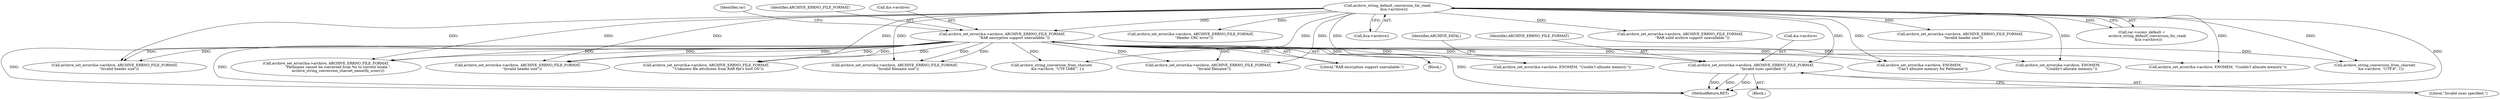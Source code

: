 digraph "0_libarchive_5562545b5562f6d12a4ef991fae158bf4ccf92b6@pointer" {
"1000560" [label="(Call,archive_set_error(&a->archive, ARCHIVE_ERRNO_FILE_FORMAT,\n                      \"Invalid sizes specified.\"))"];
"1000471" [label="(Call,archive_set_error(&a->archive, ARCHIVE_ERRNO_FILE_FORMAT,\n                      \"RAR encryption support unavailable.\"))"];
"1000173" [label="(Call,archive_string_default_conversion_for_read(\n            &(a->archive)))"];
"1000560" [label="(Call,archive_set_error(&a->archive, ARCHIVE_ERRNO_FILE_FORMAT,\n                      \"Invalid sizes specified.\"))"];
"1000173" [label="(Call,archive_string_default_conversion_for_read(\n            &(a->archive)))"];
"1001288" [label="(Call,archive_set_error(&a->archive, ENOMEM, \"Couldn't allocate memory.\"))"];
"1000400" [label="(Call,archive_set_error(&a->archive, ARCHIVE_ERRNO_FILE_FORMAT,\n      \"Header CRC error\"))"];
"1001383" [label="(Call,archive_set_error(&a->archive, ARCHIVE_ERRNO_FILE_FORMAT,\n        \"Invalid header size\"))"];
"1000477" [label="(Literal,\"RAR encryption support unavailable.\")"];
"1000932" [label="(Call,archive_set_error(&a->archive, ARCHIVE_ERRNO_FILE_FORMAT,\n          \"Invalid filename\"))"];
"1000476" [label="(Identifier,ARCHIVE_ERRNO_FILE_FORMAT)"];
"1000568" [label="(Identifier,ARCHIVE_FATAL)"];
"1001350" [label="(Call,archive_set_error(&a->archive, ARCHIVE_ERRNO_FILE_FORMAT,\n        \"Invalid header size\"))"];
"1000565" [label="(Identifier,ARCHIVE_ERRNO_FILE_FORMAT)"];
"1000963" [label="(Call,archive_string_conversion_from_charset(\n           &a->archive, \"UTF-16BE\", 1))"];
"1000174" [label="(Call,&(a->archive))"];
"1001144" [label="(Call,archive_set_error(&a->archive, ENOMEM, \"Couldn't allocate memory.\"))"];
"1001681" [label="(Call,archive_set_error(&a->archive, ARCHIVE_ERRNO_FILE_FORMAT,\n                      \"Pathname cannot be converted from %s to current locale.\",\n                      archive_string_conversion_charset_name(fn_sconv)))"];
"1000559" [label="(Block,)"];
"1000472" [label="(Call,&a->archive)"];
"1000566" [label="(Literal,\"Invalid sizes specified.\")"];
"1001672" [label="(Call,archive_set_error(&a->archive, ENOMEM,\n                        \"Can't allocate memory for Pathname\"))"];
"1000356" [label="(Call,archive_set_error(&a->archive, ARCHIVE_ERRNO_FILE_FORMAT,\n                      \"RAR solid archive support unavailable.\"))"];
"1000676" [label="(Call,archive_set_error(&a->archive, ENOMEM,\n                        \"Couldn't allocate memory.\"))"];
"1001493" [label="(Call,archive_set_error(&a->archive, ARCHIVE_ERRNO_FILE_FORMAT,\n                      \"Unknown file attributes from RAR file's host OS\"))"];
"1000635" [label="(Call,archive_set_error(&a->archive, ARCHIVE_ERRNO_FILE_FORMAT,\n      \"Invalid filename size\"))"];
"1001741" [label="(MethodReturn,RET)"];
"1000232" [label="(Call,archive_set_error(&a->archive, ARCHIVE_ERRNO_FILE_FORMAT,\n      \"Invalid header size\"))"];
"1000561" [label="(Call,&a->archive)"];
"1000462" [label="(Block,)"];
"1000471" [label="(Call,archive_set_error(&a->archive, ARCHIVE_ERRNO_FILE_FORMAT,\n                      \"RAR encryption support unavailable.\"))"];
"1000481" [label="(Identifier,rar)"];
"1001023" [label="(Call,archive_string_conversion_from_charset(\n           &a->archive, \"UTF-8\", 1))"];
"1000169" [label="(Call,rar->sconv_default =\n          archive_string_default_conversion_for_read(\n            &(a->archive)))"];
"1000560" -> "1000559"  [label="AST: "];
"1000560" -> "1000566"  [label="CFG: "];
"1000561" -> "1000560"  [label="AST: "];
"1000565" -> "1000560"  [label="AST: "];
"1000566" -> "1000560"  [label="AST: "];
"1000568" -> "1000560"  [label="CFG: "];
"1000560" -> "1001741"  [label="DDG: "];
"1000560" -> "1001741"  [label="DDG: "];
"1000560" -> "1001741"  [label="DDG: "];
"1000471" -> "1000560"  [label="DDG: "];
"1000471" -> "1000560"  [label="DDG: "];
"1000173" -> "1000560"  [label="DDG: "];
"1000471" -> "1000462"  [label="AST: "];
"1000471" -> "1000477"  [label="CFG: "];
"1000472" -> "1000471"  [label="AST: "];
"1000476" -> "1000471"  [label="AST: "];
"1000477" -> "1000471"  [label="AST: "];
"1000481" -> "1000471"  [label="CFG: "];
"1000471" -> "1001741"  [label="DDG: "];
"1000471" -> "1001741"  [label="DDG: "];
"1000471" -> "1001741"  [label="DDG: "];
"1000173" -> "1000471"  [label="DDG: "];
"1000471" -> "1000635"  [label="DDG: "];
"1000471" -> "1000635"  [label="DDG: "];
"1000471" -> "1000676"  [label="DDG: "];
"1000471" -> "1000932"  [label="DDG: "];
"1000471" -> "1000932"  [label="DDG: "];
"1000471" -> "1000963"  [label="DDG: "];
"1000471" -> "1001023"  [label="DDG: "];
"1000471" -> "1001144"  [label="DDG: "];
"1000471" -> "1001288"  [label="DDG: "];
"1000471" -> "1001350"  [label="DDG: "];
"1000471" -> "1001350"  [label="DDG: "];
"1000471" -> "1001383"  [label="DDG: "];
"1000471" -> "1001383"  [label="DDG: "];
"1000471" -> "1001493"  [label="DDG: "];
"1000471" -> "1001493"  [label="DDG: "];
"1000471" -> "1001672"  [label="DDG: "];
"1000471" -> "1001681"  [label="DDG: "];
"1000471" -> "1001681"  [label="DDG: "];
"1000173" -> "1000169"  [label="AST: "];
"1000173" -> "1000174"  [label="CFG: "];
"1000174" -> "1000173"  [label="AST: "];
"1000169" -> "1000173"  [label="CFG: "];
"1000173" -> "1001741"  [label="DDG: "];
"1000173" -> "1000169"  [label="DDG: "];
"1000173" -> "1000232"  [label="DDG: "];
"1000173" -> "1000356"  [label="DDG: "];
"1000173" -> "1000400"  [label="DDG: "];
"1000173" -> "1000635"  [label="DDG: "];
"1000173" -> "1000676"  [label="DDG: "];
"1000173" -> "1000932"  [label="DDG: "];
"1000173" -> "1000963"  [label="DDG: "];
"1000173" -> "1001023"  [label="DDG: "];
"1000173" -> "1001144"  [label="DDG: "];
"1000173" -> "1001288"  [label="DDG: "];
"1000173" -> "1001350"  [label="DDG: "];
"1000173" -> "1001383"  [label="DDG: "];
"1000173" -> "1001493"  [label="DDG: "];
"1000173" -> "1001672"  [label="DDG: "];
"1000173" -> "1001681"  [label="DDG: "];
}
